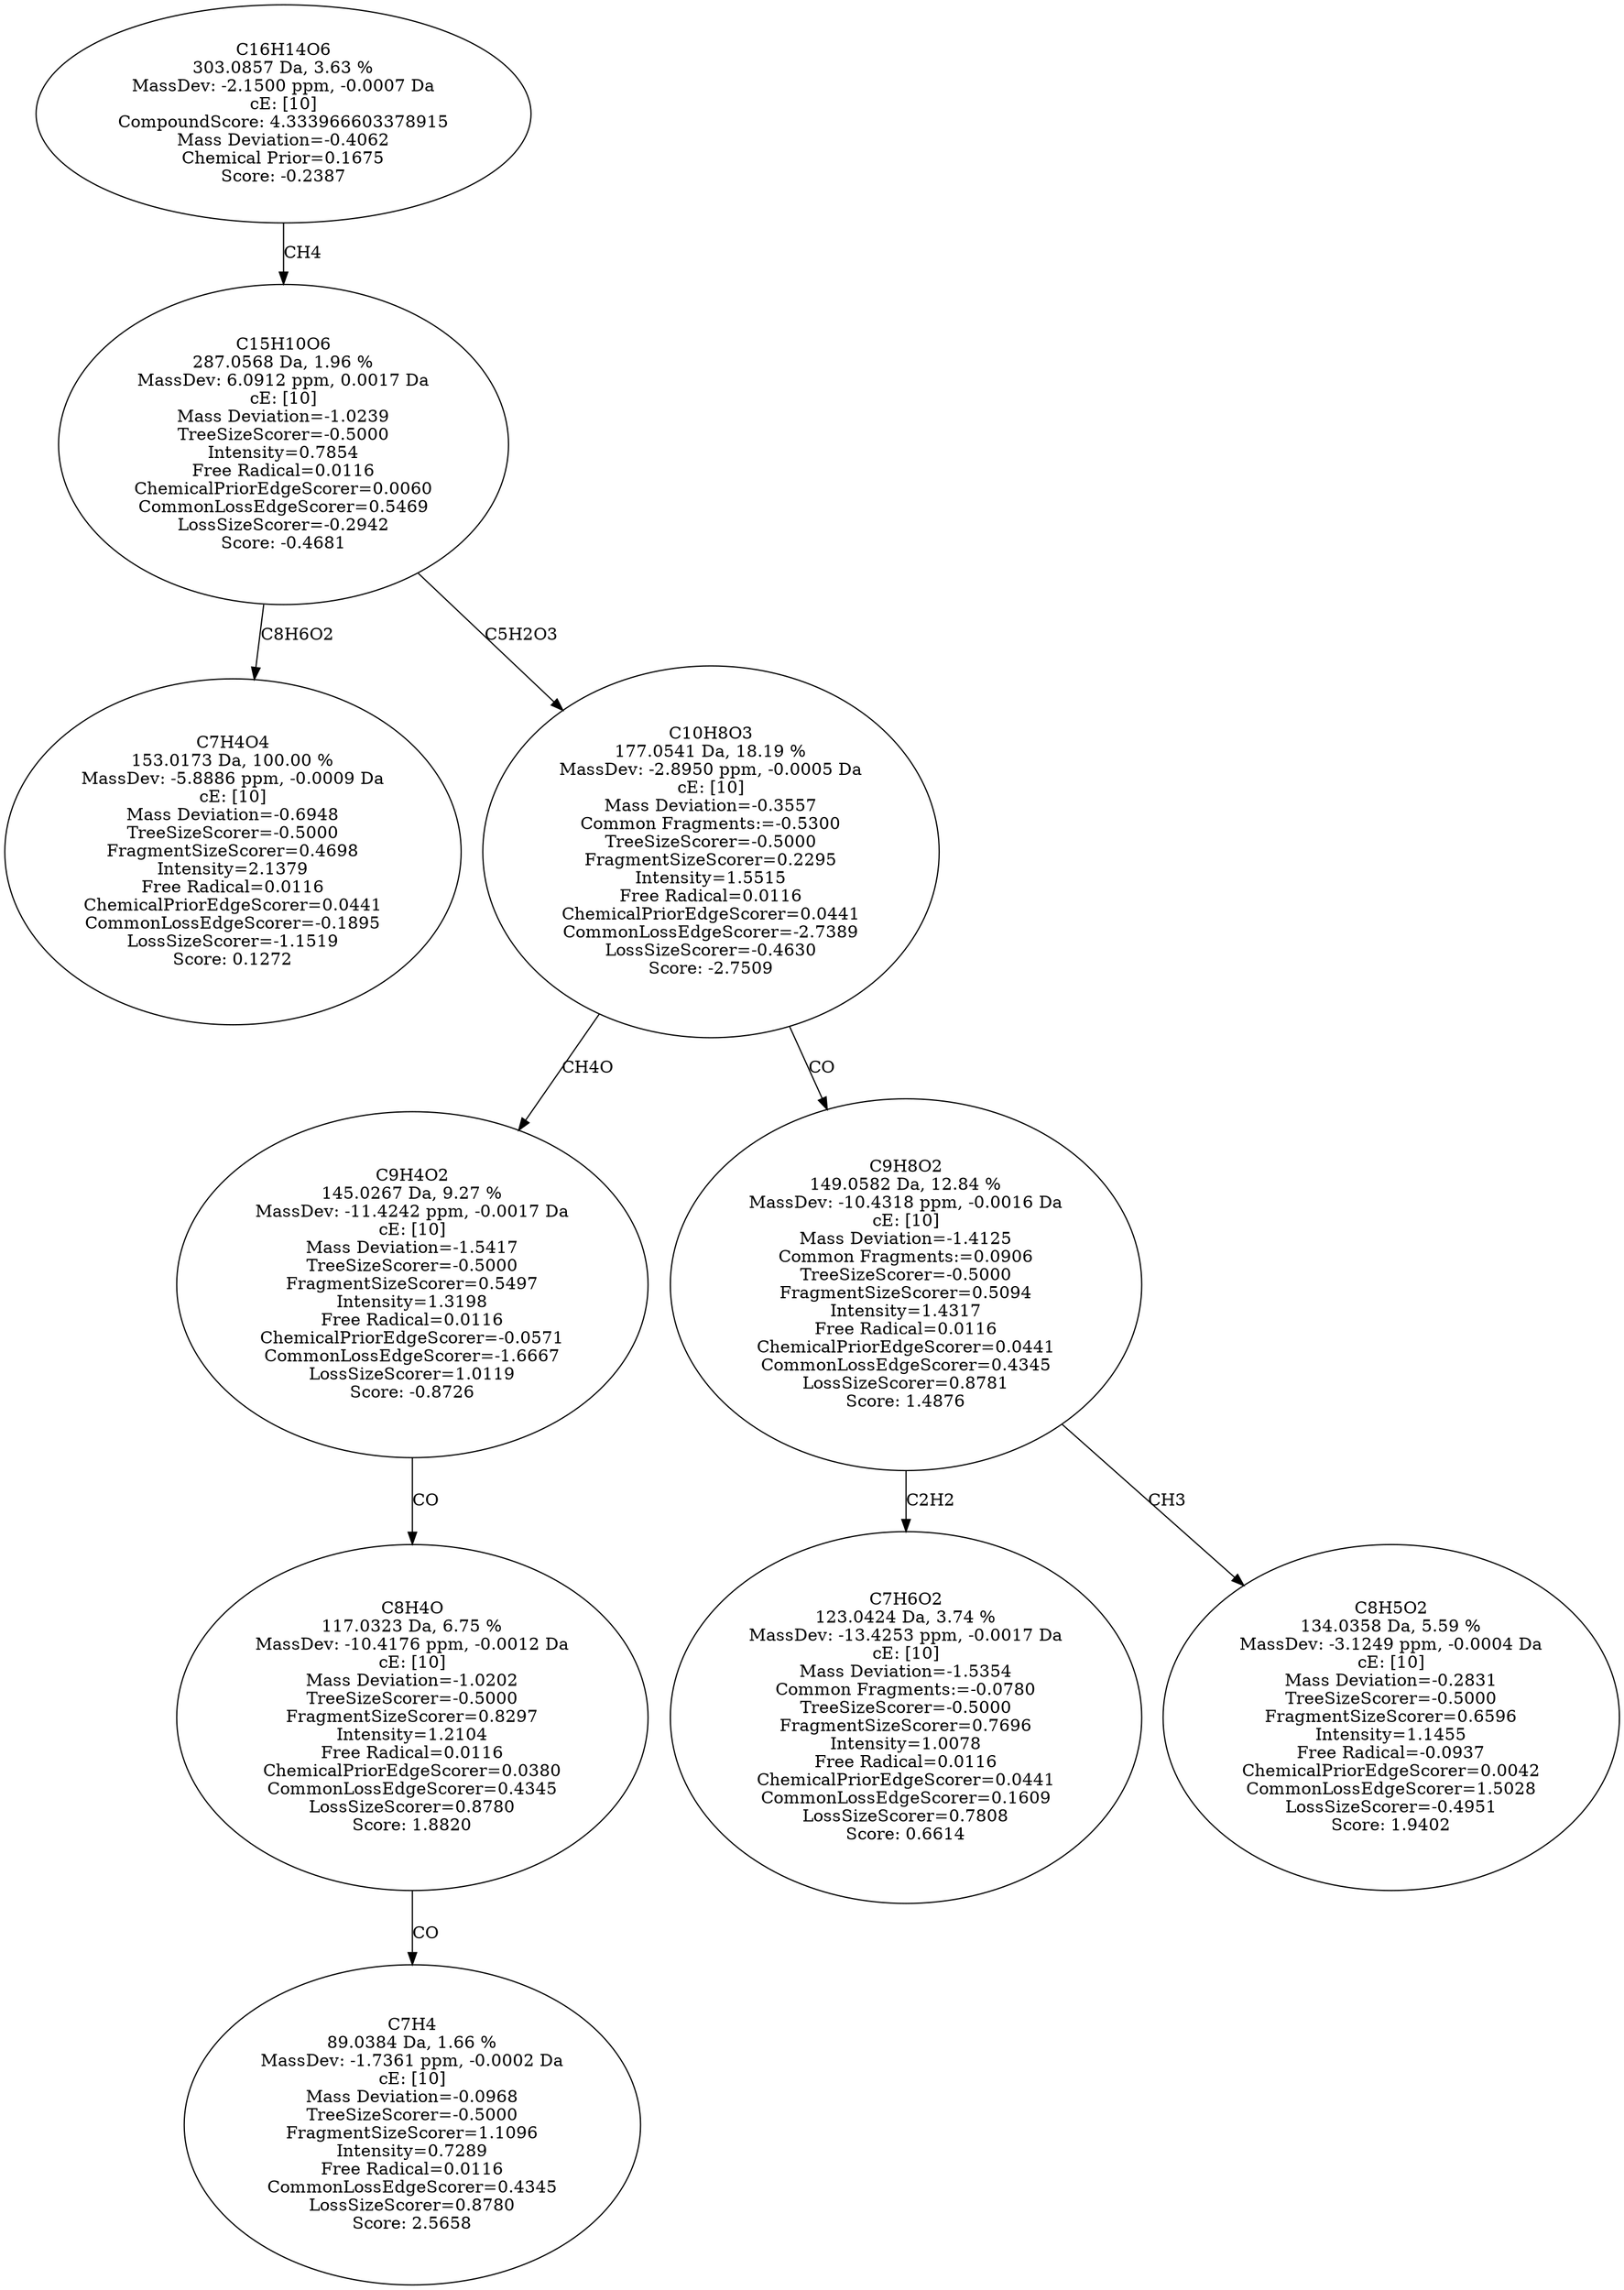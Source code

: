 strict digraph {
v1 [label="C7H4O4\n153.0173 Da, 100.00 %\nMassDev: -5.8886 ppm, -0.0009 Da\ncE: [10]\nMass Deviation=-0.6948\nTreeSizeScorer=-0.5000\nFragmentSizeScorer=0.4698\nIntensity=2.1379\nFree Radical=0.0116\nChemicalPriorEdgeScorer=0.0441\nCommonLossEdgeScorer=-0.1895\nLossSizeScorer=-1.1519\nScore: 0.1272"];
v2 [label="C7H4\n89.0384 Da, 1.66 %\nMassDev: -1.7361 ppm, -0.0002 Da\ncE: [10]\nMass Deviation=-0.0968\nTreeSizeScorer=-0.5000\nFragmentSizeScorer=1.1096\nIntensity=0.7289\nFree Radical=0.0116\nCommonLossEdgeScorer=0.4345\nLossSizeScorer=0.8780\nScore: 2.5658"];
v3 [label="C8H4O\n117.0323 Da, 6.75 %\nMassDev: -10.4176 ppm, -0.0012 Da\ncE: [10]\nMass Deviation=-1.0202\nTreeSizeScorer=-0.5000\nFragmentSizeScorer=0.8297\nIntensity=1.2104\nFree Radical=0.0116\nChemicalPriorEdgeScorer=0.0380\nCommonLossEdgeScorer=0.4345\nLossSizeScorer=0.8780\nScore: 1.8820"];
v4 [label="C9H4O2\n145.0267 Da, 9.27 %\nMassDev: -11.4242 ppm, -0.0017 Da\ncE: [10]\nMass Deviation=-1.5417\nTreeSizeScorer=-0.5000\nFragmentSizeScorer=0.5497\nIntensity=1.3198\nFree Radical=0.0116\nChemicalPriorEdgeScorer=-0.0571\nCommonLossEdgeScorer=-1.6667\nLossSizeScorer=1.0119\nScore: -0.8726"];
v5 [label="C7H6O2\n123.0424 Da, 3.74 %\nMassDev: -13.4253 ppm, -0.0017 Da\ncE: [10]\nMass Deviation=-1.5354\nCommon Fragments:=-0.0780\nTreeSizeScorer=-0.5000\nFragmentSizeScorer=0.7696\nIntensity=1.0078\nFree Radical=0.0116\nChemicalPriorEdgeScorer=0.0441\nCommonLossEdgeScorer=0.1609\nLossSizeScorer=0.7808\nScore: 0.6614"];
v6 [label="C8H5O2\n134.0358 Da, 5.59 %\nMassDev: -3.1249 ppm, -0.0004 Da\ncE: [10]\nMass Deviation=-0.2831\nTreeSizeScorer=-0.5000\nFragmentSizeScorer=0.6596\nIntensity=1.1455\nFree Radical=-0.0937\nChemicalPriorEdgeScorer=0.0042\nCommonLossEdgeScorer=1.5028\nLossSizeScorer=-0.4951\nScore: 1.9402"];
v7 [label="C9H8O2\n149.0582 Da, 12.84 %\nMassDev: -10.4318 ppm, -0.0016 Da\ncE: [10]\nMass Deviation=-1.4125\nCommon Fragments:=0.0906\nTreeSizeScorer=-0.5000\nFragmentSizeScorer=0.5094\nIntensity=1.4317\nFree Radical=0.0116\nChemicalPriorEdgeScorer=0.0441\nCommonLossEdgeScorer=0.4345\nLossSizeScorer=0.8781\nScore: 1.4876"];
v8 [label="C10H8O3\n177.0541 Da, 18.19 %\nMassDev: -2.8950 ppm, -0.0005 Da\ncE: [10]\nMass Deviation=-0.3557\nCommon Fragments:=-0.5300\nTreeSizeScorer=-0.5000\nFragmentSizeScorer=0.2295\nIntensity=1.5515\nFree Radical=0.0116\nChemicalPriorEdgeScorer=0.0441\nCommonLossEdgeScorer=-2.7389\nLossSizeScorer=-0.4630\nScore: -2.7509"];
v9 [label="C15H10O6\n287.0568 Da, 1.96 %\nMassDev: 6.0912 ppm, 0.0017 Da\ncE: [10]\nMass Deviation=-1.0239\nTreeSizeScorer=-0.5000\nIntensity=0.7854\nFree Radical=0.0116\nChemicalPriorEdgeScorer=0.0060\nCommonLossEdgeScorer=0.5469\nLossSizeScorer=-0.2942\nScore: -0.4681"];
v10 [label="C16H14O6\n303.0857 Da, 3.63 %\nMassDev: -2.1500 ppm, -0.0007 Da\ncE: [10]\nCompoundScore: 4.333966603378915\nMass Deviation=-0.4062\nChemical Prior=0.1675\nScore: -0.2387"];
v9 -> v1 [label="C8H6O2"];
v3 -> v2 [label="CO"];
v4 -> v3 [label="CO"];
v8 -> v4 [label="CH4O"];
v7 -> v5 [label="C2H2"];
v7 -> v6 [label="CH3"];
v8 -> v7 [label="CO"];
v9 -> v8 [label="C5H2O3"];
v10 -> v9 [label="CH4"];
}